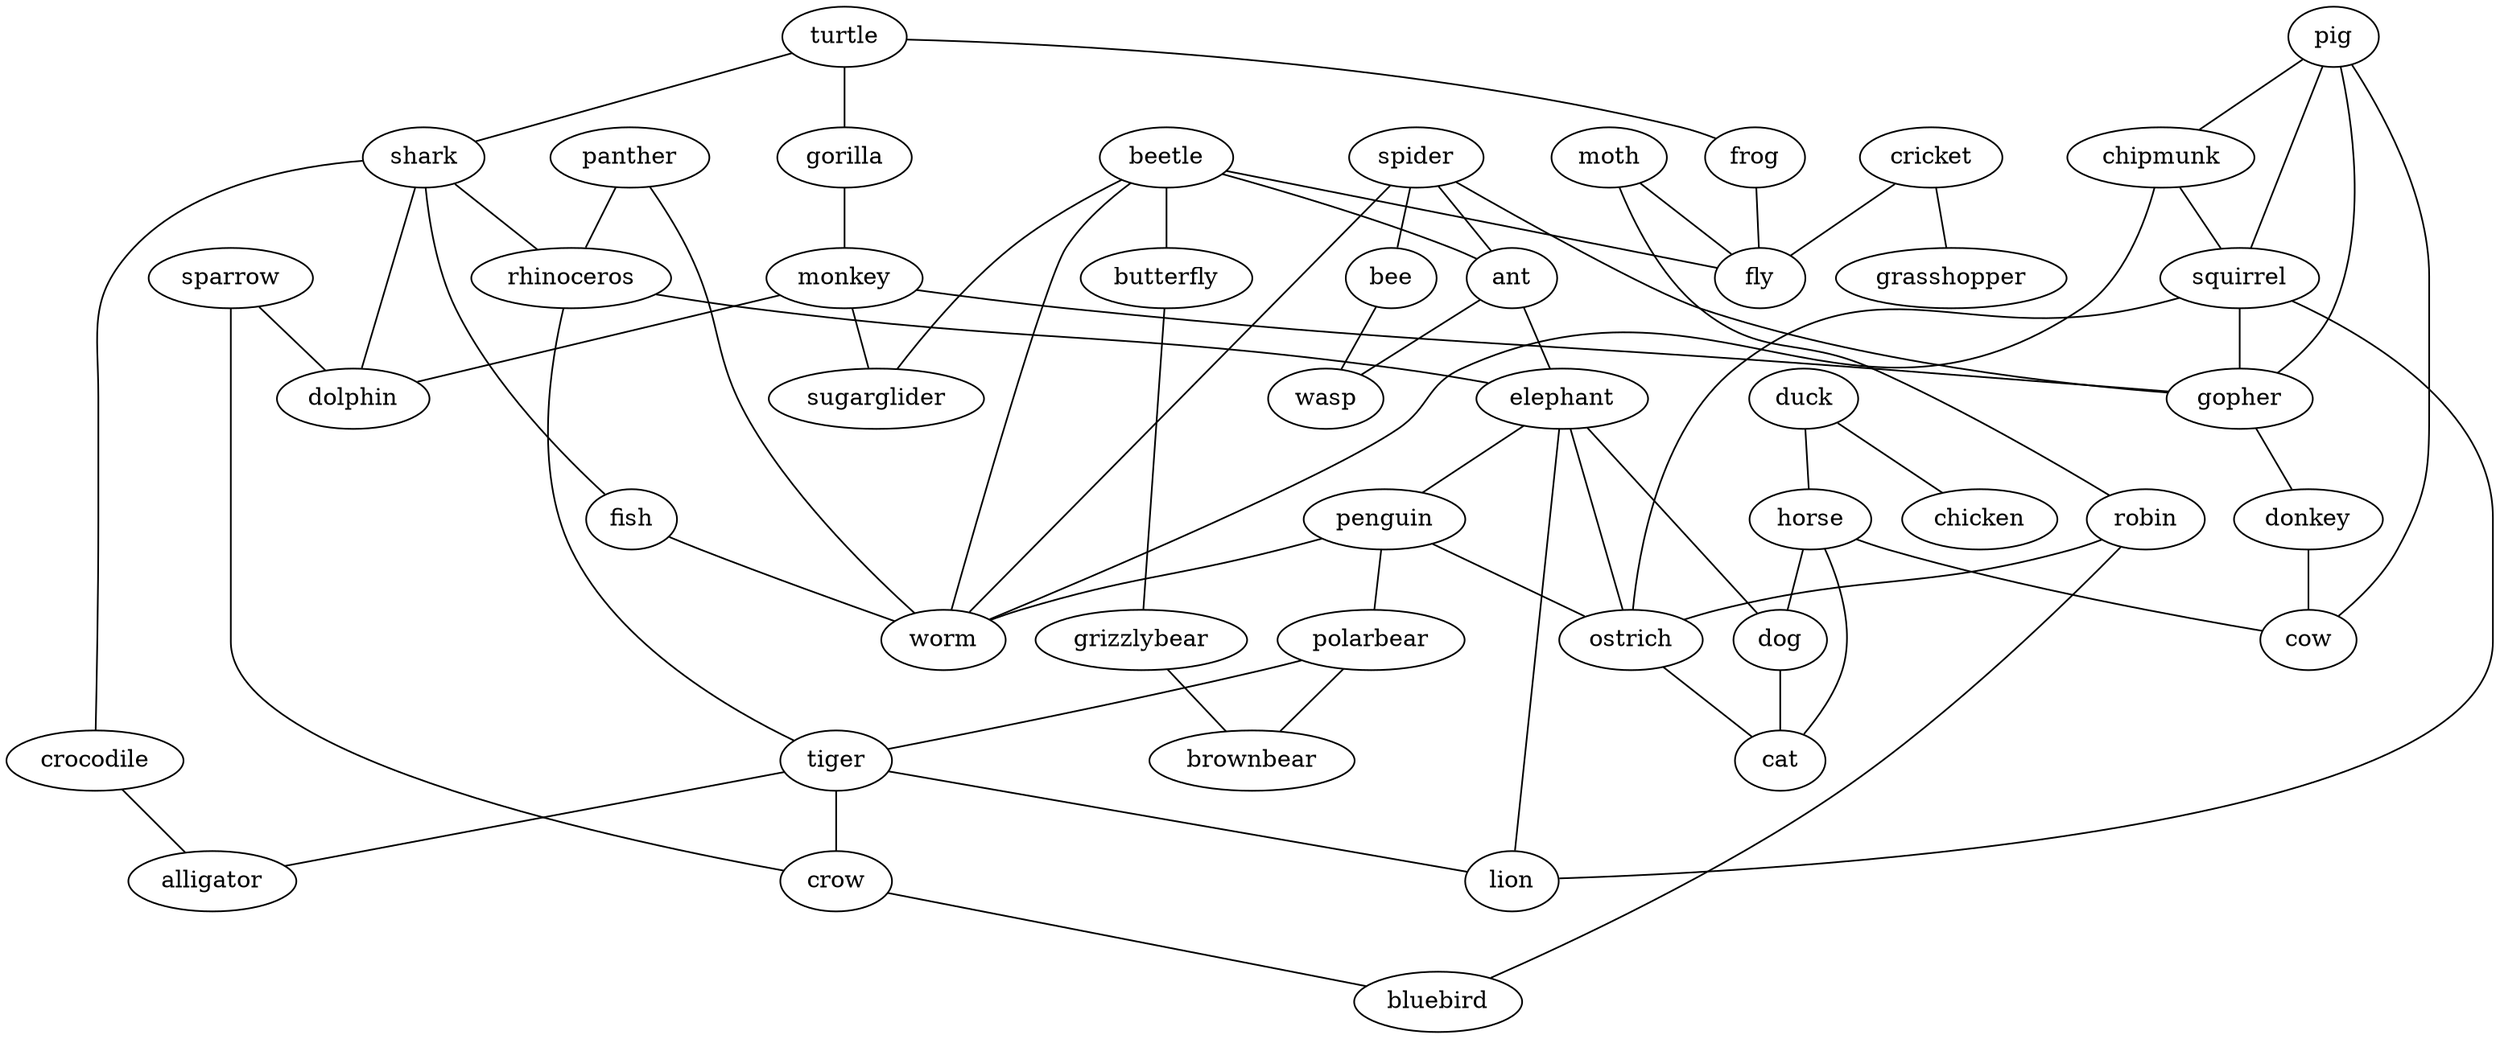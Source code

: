 strict graph G {
turtle;
shark;
sparrow;
moth;
panther;
fish;
beetle;
spider;
pig;
ant;
duck;
robin;
chicken;
gorilla;
frog;
rhinoceros;
monkey;
elephant;
penguin;
chipmunk;
polarbear;
butterfly;
cricket;
dolphin;
grizzlybear;
squirrel;
horse;
gopher;
tiger;
grasshopper;
worm;
crow;
bluebird;
donkey;
ostrich;
fly;
bee;
cow;
sugarglider;
crocodile;
dog;
lion;
cat;
alligator;
brownbear;
wasp;
turtle -- gorilla  [weight=1];
turtle -- shark  [weight=1];
turtle -- frog  [weight=1];
shark -- fish  [weight=1];
shark -- dolphin  [weight=1];
shark -- rhinoceros  [weight=1];
shark -- crocodile  [weight=1];
sparrow -- crow  [weight=1];
sparrow -- dolphin  [weight=1];
moth -- fly  [weight=1];
moth -- robin  [weight=1];
panther -- rhinoceros  [weight=1];
panther -- worm  [weight=1];
fish -- worm  [weight=1];
beetle -- butterfly  [weight=1];
beetle -- fly  [weight=1];
beetle -- sugarglider  [weight=1];
beetle -- worm  [weight=1];
beetle -- ant  [weight=1];
spider -- ant  [weight=1];
spider -- bee  [weight=1];
spider -- gopher  [weight=1];
spider -- worm  [weight=1];
pig -- chipmunk  [weight=1];
pig -- gopher  [weight=1];
pig -- cow  [weight=1];
pig -- squirrel  [weight=1];
ant -- wasp  [weight=1];
ant -- elephant  [weight=1];
duck -- horse  [weight=1];
duck -- chicken  [weight=1];
robin -- bluebird  [weight=1];
robin -- ostrich  [weight=1];
gorilla -- monkey  [weight=1];
frog -- fly  [weight=1];
rhinoceros -- tiger  [weight=1];
rhinoceros -- elephant  [weight=1];
monkey -- sugarglider  [weight=1];
monkey -- dolphin  [weight=1];
monkey -- gopher  [weight=1];
elephant -- dog  [weight=1];
elephant -- ostrich  [weight=1];
elephant -- lion  [weight=1];
elephant -- penguin  [weight=1];
penguin -- polarbear  [weight=1];
penguin -- worm  [weight=1];
penguin -- ostrich  [weight=1];
chipmunk -- worm  [weight=1];
chipmunk -- squirrel  [weight=1];
polarbear -- tiger  [weight=1];
polarbear -- brownbear  [weight=1];
butterfly -- grizzlybear  [weight=1];
cricket -- fly  [weight=1];
cricket -- grasshopper  [weight=1];
grizzlybear -- brownbear  [weight=1];
squirrel -- gopher  [weight=1];
squirrel -- ostrich  [weight=1];
squirrel -- lion  [weight=1];
horse -- dog  [weight=1];
horse -- cow  [weight=1];
horse -- cat  [weight=1];
gopher -- donkey  [weight=1];
tiger -- alligator  [weight=1];
tiger -- crow  [weight=1];
tiger -- lion  [weight=1];
crow -- bluebird  [weight=1];
donkey -- cow  [weight=1];
ostrich -- cat  [weight=1];
bee -- wasp  [weight=1];
crocodile -- alligator  [weight=1];
dog -- cat  [weight=1];
}
